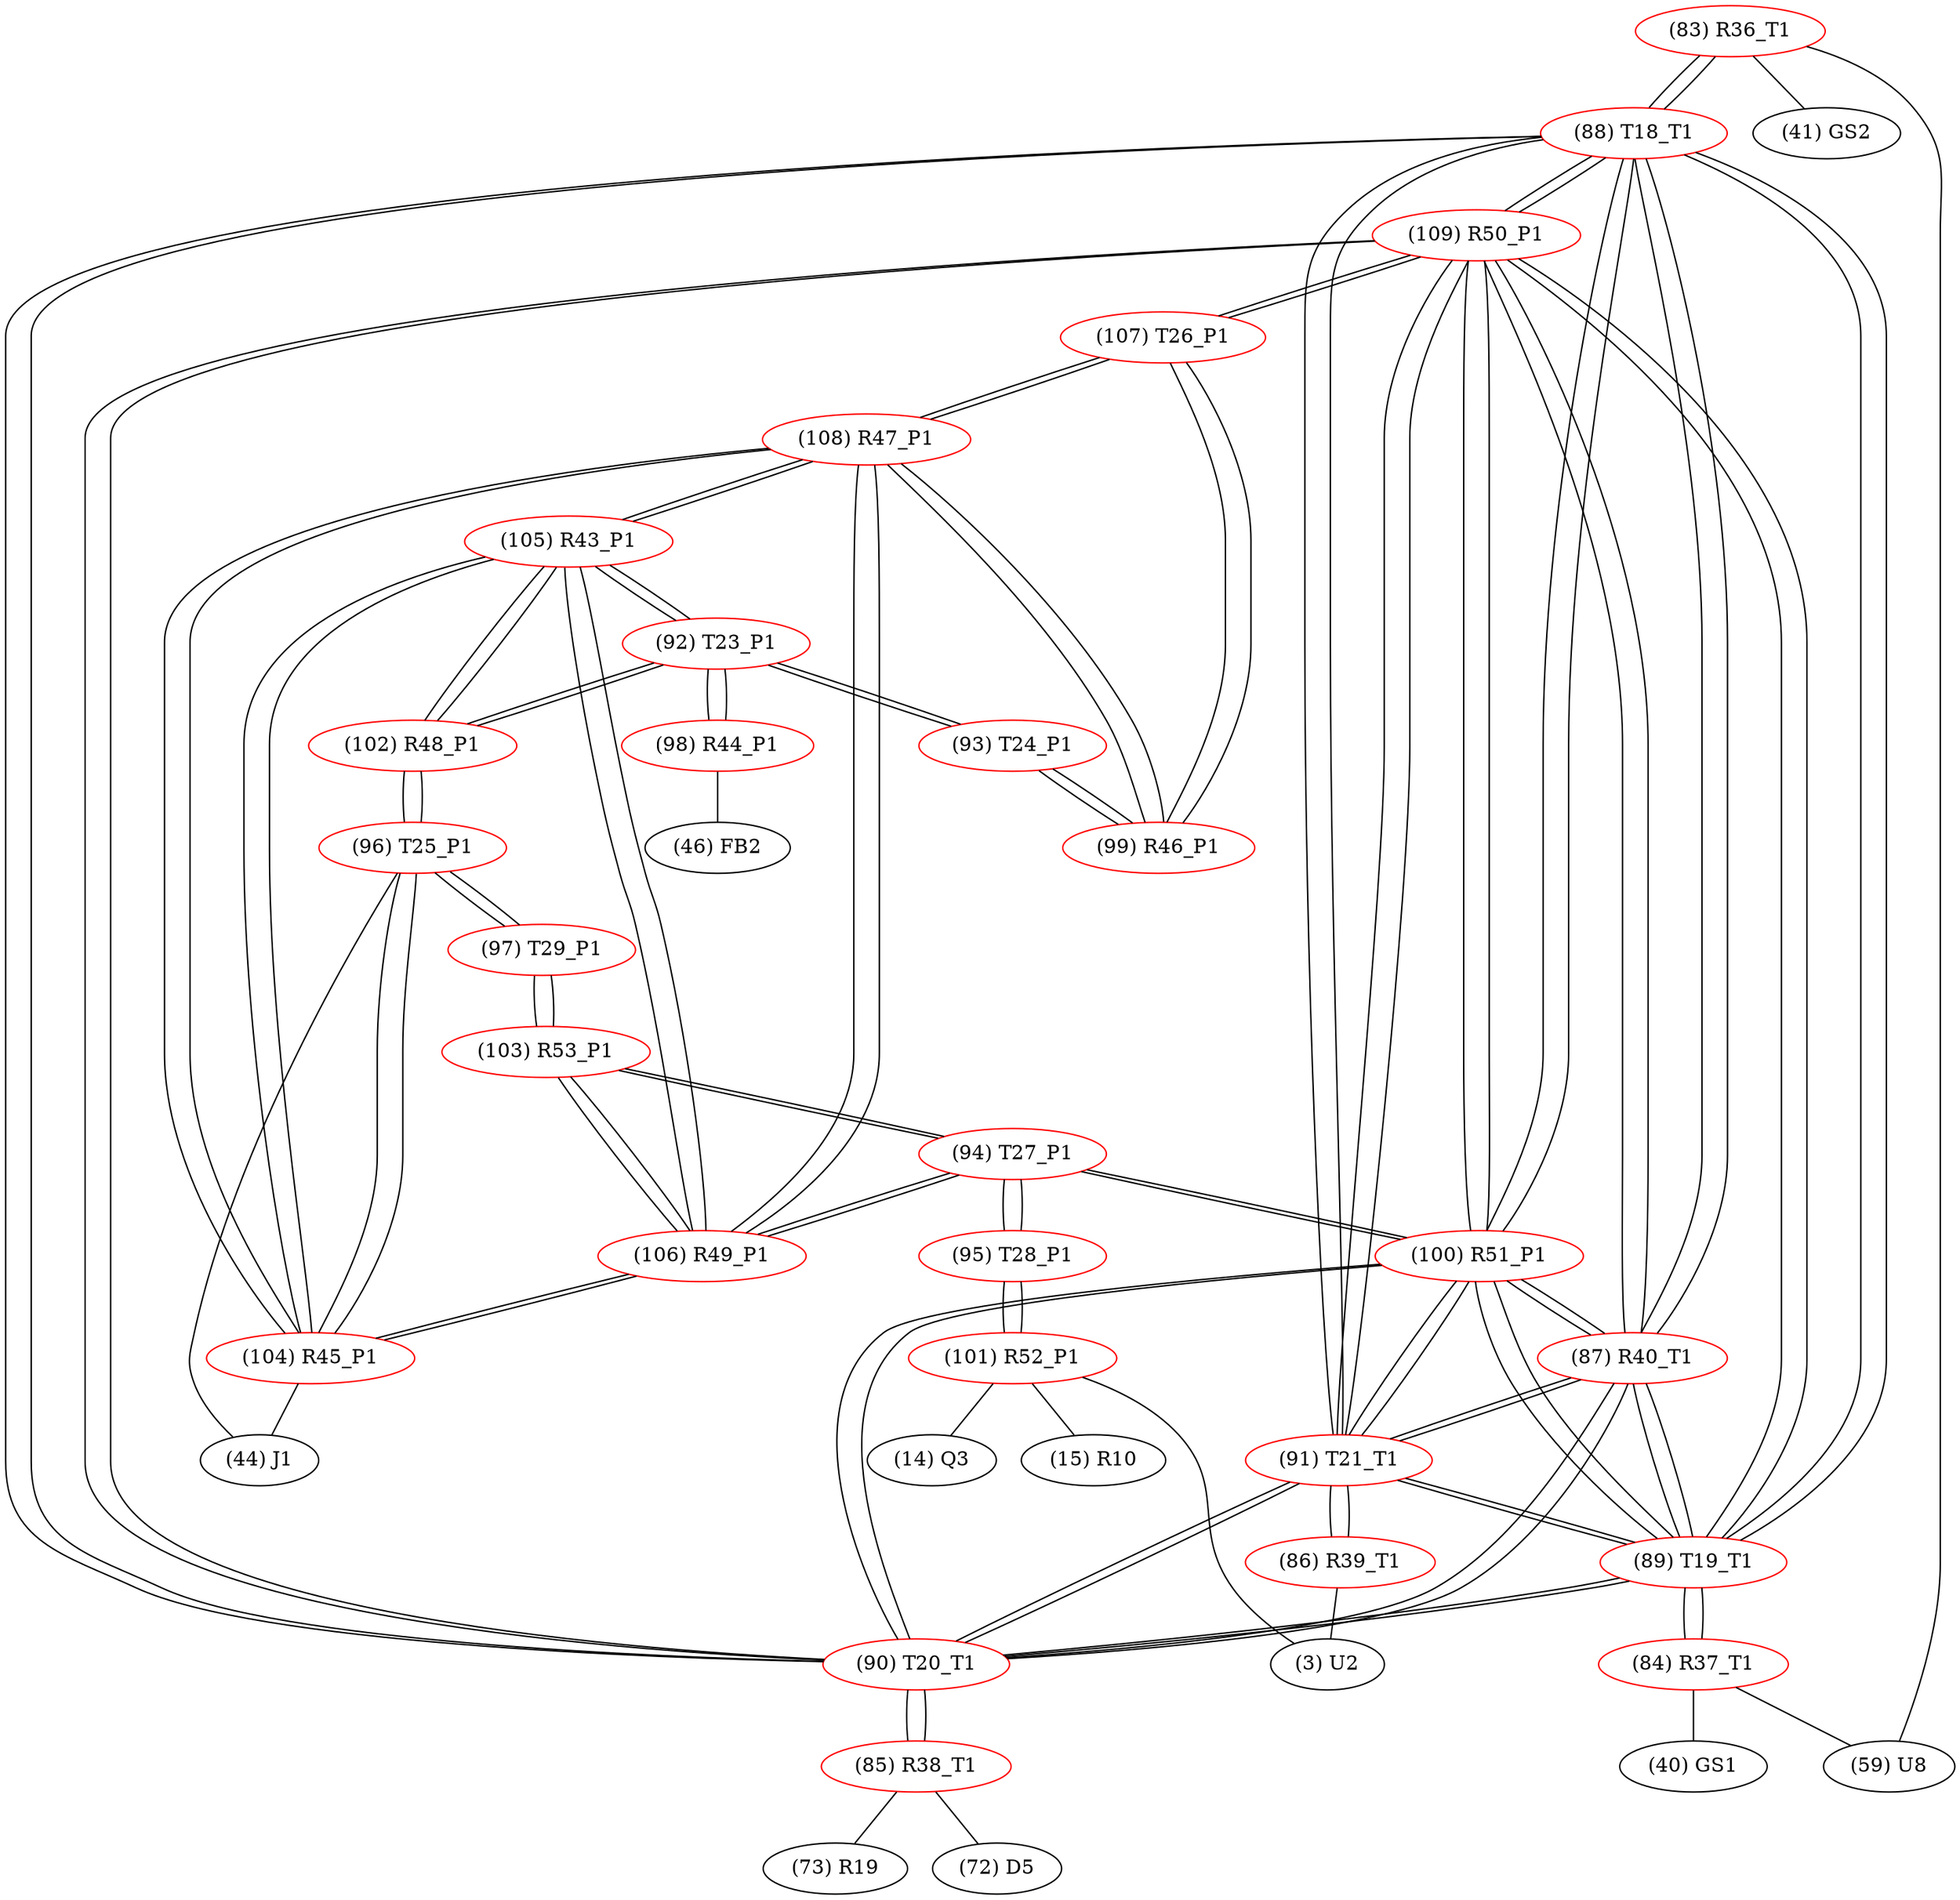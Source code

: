 graph {
	83 [label="(83) R36_T1" color=red]
	59 [label="(59) U8"]
	41 [label="(41) GS2"]
	88 [label="(88) T18_T1"]
	84 [label="(84) R37_T1" color=red]
	59 [label="(59) U8"]
	40 [label="(40) GS1"]
	89 [label="(89) T19_T1"]
	85 [label="(85) R38_T1" color=red]
	73 [label="(73) R19"]
	72 [label="(72) D5"]
	90 [label="(90) T20_T1"]
	86 [label="(86) R39_T1" color=red]
	3 [label="(3) U2"]
	91 [label="(91) T21_T1"]
	87 [label="(87) R40_T1" color=red]
	100 [label="(100) R51_P1"]
	109 [label="(109) R50_P1"]
	88 [label="(88) T18_T1"]
	91 [label="(91) T21_T1"]
	90 [label="(90) T20_T1"]
	89 [label="(89) T19_T1"]
	88 [label="(88) T18_T1" color=red]
	83 [label="(83) R36_T1"]
	100 [label="(100) R51_P1"]
	109 [label="(109) R50_P1"]
	91 [label="(91) T21_T1"]
	90 [label="(90) T20_T1"]
	89 [label="(89) T19_T1"]
	87 [label="(87) R40_T1"]
	89 [label="(89) T19_T1" color=red]
	84 [label="(84) R37_T1"]
	100 [label="(100) R51_P1"]
	109 [label="(109) R50_P1"]
	88 [label="(88) T18_T1"]
	91 [label="(91) T21_T1"]
	90 [label="(90) T20_T1"]
	87 [label="(87) R40_T1"]
	90 [label="(90) T20_T1" color=red]
	85 [label="(85) R38_T1"]
	100 [label="(100) R51_P1"]
	109 [label="(109) R50_P1"]
	88 [label="(88) T18_T1"]
	91 [label="(91) T21_T1"]
	89 [label="(89) T19_T1"]
	87 [label="(87) R40_T1"]
	91 [label="(91) T21_T1" color=red]
	86 [label="(86) R39_T1"]
	100 [label="(100) R51_P1"]
	109 [label="(109) R50_P1"]
	88 [label="(88) T18_T1"]
	90 [label="(90) T20_T1"]
	89 [label="(89) T19_T1"]
	87 [label="(87) R40_T1"]
	92 [label="(92) T23_P1" color=red]
	102 [label="(102) R48_P1"]
	105 [label="(105) R43_P1"]
	93 [label="(93) T24_P1"]
	98 [label="(98) R44_P1"]
	93 [label="(93) T24_P1" color=red]
	99 [label="(99) R46_P1"]
	92 [label="(92) T23_P1"]
	94 [label="(94) T27_P1" color=red]
	100 [label="(100) R51_P1"]
	95 [label="(95) T28_P1"]
	103 [label="(103) R53_P1"]
	106 [label="(106) R49_P1"]
	95 [label="(95) T28_P1" color=red]
	101 [label="(101) R52_P1"]
	94 [label="(94) T27_P1"]
	96 [label="(96) T25_P1" color=red]
	97 [label="(97) T29_P1"]
	102 [label="(102) R48_P1"]
	104 [label="(104) R45_P1"]
	44 [label="(44) J1"]
	97 [label="(97) T29_P1" color=red]
	96 [label="(96) T25_P1"]
	103 [label="(103) R53_P1"]
	98 [label="(98) R44_P1" color=red]
	46 [label="(46) FB2"]
	92 [label="(92) T23_P1"]
	99 [label="(99) R46_P1" color=red]
	107 [label="(107) T26_P1"]
	108 [label="(108) R47_P1"]
	93 [label="(93) T24_P1"]
	100 [label="(100) R51_P1" color=red]
	94 [label="(94) T27_P1"]
	109 [label="(109) R50_P1"]
	88 [label="(88) T18_T1"]
	91 [label="(91) T21_T1"]
	90 [label="(90) T20_T1"]
	89 [label="(89) T19_T1"]
	87 [label="(87) R40_T1"]
	101 [label="(101) R52_P1" color=red]
	3 [label="(3) U2"]
	14 [label="(14) Q3"]
	15 [label="(15) R10"]
	95 [label="(95) T28_P1"]
	102 [label="(102) R48_P1" color=red]
	96 [label="(96) T25_P1"]
	92 [label="(92) T23_P1"]
	105 [label="(105) R43_P1"]
	103 [label="(103) R53_P1" color=red]
	97 [label="(97) T29_P1"]
	94 [label="(94) T27_P1"]
	106 [label="(106) R49_P1"]
	104 [label="(104) R45_P1" color=red]
	108 [label="(108) R47_P1"]
	105 [label="(105) R43_P1"]
	106 [label="(106) R49_P1"]
	96 [label="(96) T25_P1"]
	44 [label="(44) J1"]
	105 [label="(105) R43_P1" color=red]
	102 [label="(102) R48_P1"]
	92 [label="(92) T23_P1"]
	108 [label="(108) R47_P1"]
	104 [label="(104) R45_P1"]
	106 [label="(106) R49_P1"]
	106 [label="(106) R49_P1" color=red]
	108 [label="(108) R47_P1"]
	104 [label="(104) R45_P1"]
	105 [label="(105) R43_P1"]
	94 [label="(94) T27_P1"]
	103 [label="(103) R53_P1"]
	107 [label="(107) T26_P1" color=red]
	109 [label="(109) R50_P1"]
	99 [label="(99) R46_P1"]
	108 [label="(108) R47_P1"]
	108 [label="(108) R47_P1" color=red]
	104 [label="(104) R45_P1"]
	105 [label="(105) R43_P1"]
	106 [label="(106) R49_P1"]
	107 [label="(107) T26_P1"]
	99 [label="(99) R46_P1"]
	109 [label="(109) R50_P1" color=red]
	107 [label="(107) T26_P1"]
	100 [label="(100) R51_P1"]
	88 [label="(88) T18_T1"]
	91 [label="(91) T21_T1"]
	90 [label="(90) T20_T1"]
	89 [label="(89) T19_T1"]
	87 [label="(87) R40_T1"]
	83 -- 59
	83 -- 41
	83 -- 88
	84 -- 59
	84 -- 40
	84 -- 89
	85 -- 73
	85 -- 72
	85 -- 90
	86 -- 3
	86 -- 91
	87 -- 100
	87 -- 109
	87 -- 88
	87 -- 91
	87 -- 90
	87 -- 89
	88 -- 83
	88 -- 100
	88 -- 109
	88 -- 91
	88 -- 90
	88 -- 89
	88 -- 87
	89 -- 84
	89 -- 100
	89 -- 109
	89 -- 88
	89 -- 91
	89 -- 90
	89 -- 87
	90 -- 85
	90 -- 100
	90 -- 109
	90 -- 88
	90 -- 91
	90 -- 89
	90 -- 87
	91 -- 86
	91 -- 100
	91 -- 109
	91 -- 88
	91 -- 90
	91 -- 89
	91 -- 87
	92 -- 102
	92 -- 105
	92 -- 93
	92 -- 98
	93 -- 99
	93 -- 92
	94 -- 100
	94 -- 95
	94 -- 103
	94 -- 106
	95 -- 101
	95 -- 94
	96 -- 97
	96 -- 102
	96 -- 104
	96 -- 44
	97 -- 96
	97 -- 103
	98 -- 46
	98 -- 92
	99 -- 107
	99 -- 108
	99 -- 93
	100 -- 94
	100 -- 109
	100 -- 88
	100 -- 91
	100 -- 90
	100 -- 89
	100 -- 87
	101 -- 3
	101 -- 14
	101 -- 15
	101 -- 95
	102 -- 96
	102 -- 92
	102 -- 105
	103 -- 97
	103 -- 94
	103 -- 106
	104 -- 108
	104 -- 105
	104 -- 106
	104 -- 96
	104 -- 44
	105 -- 102
	105 -- 92
	105 -- 108
	105 -- 104
	105 -- 106
	106 -- 108
	106 -- 104
	106 -- 105
	106 -- 94
	106 -- 103
	107 -- 109
	107 -- 99
	107 -- 108
	108 -- 104
	108 -- 105
	108 -- 106
	108 -- 107
	108 -- 99
	109 -- 107
	109 -- 100
	109 -- 88
	109 -- 91
	109 -- 90
	109 -- 89
	109 -- 87
}